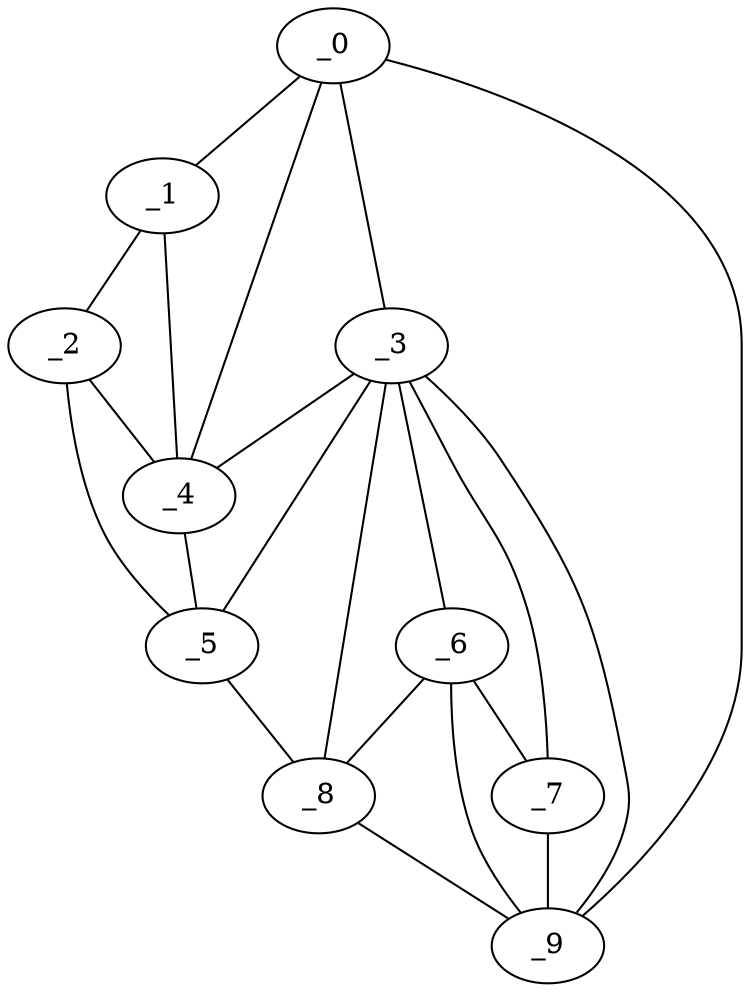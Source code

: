 graph "obj21__80.gxl" {
	_0	 [x=15,
		y=15];
	_1	 [x=21,
		y=9];
	_0 -- _1	 [valence=1];
	_3	 [x=40,
		y=36];
	_0 -- _3	 [valence=1];
	_4	 [x=43,
		y=18];
	_0 -- _4	 [valence=2];
	_9	 [x=112,
		y=110];
	_0 -- _9	 [valence=1];
	_2	 [x=33,
		y=5];
	_1 -- _2	 [valence=1];
	_1 -- _4	 [valence=2];
	_2 -- _4	 [valence=1];
	_5	 [x=72,
		y=18];
	_2 -- _5	 [valence=1];
	_3 -- _4	 [valence=2];
	_3 -- _5	 [valence=1];
	_6	 [x=85,
		y=52];
	_3 -- _6	 [valence=2];
	_7	 [x=85,
		y=62];
	_3 -- _7	 [valence=2];
	_8	 [x=86,
		y=34];
	_3 -- _8	 [valence=2];
	_3 -- _9	 [valence=1];
	_4 -- _5	 [valence=2];
	_5 -- _8	 [valence=1];
	_6 -- _7	 [valence=1];
	_6 -- _8	 [valence=1];
	_6 -- _9	 [valence=2];
	_7 -- _9	 [valence=2];
	_8 -- _9	 [valence=1];
}

